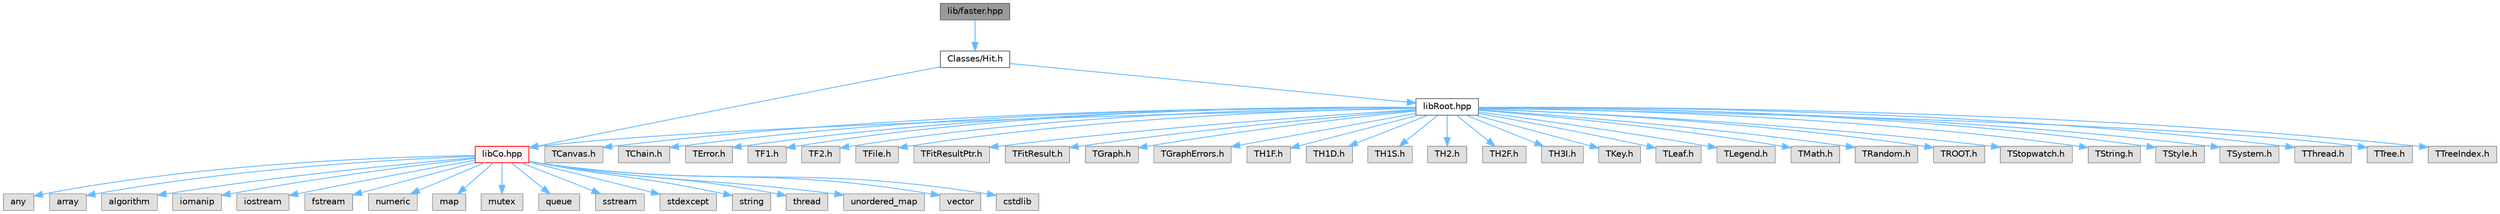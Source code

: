 digraph "lib/faster.hpp"
{
 // LATEX_PDF_SIZE
  bgcolor="transparent";
  edge [fontname=Helvetica,fontsize=10,labelfontname=Helvetica,labelfontsize=10];
  node [fontname=Helvetica,fontsize=10,shape=box,height=0.2,width=0.4];
  Node1 [id="Node000001",label="lib/faster.hpp",height=0.2,width=0.4,color="gray40", fillcolor="grey60", style="filled", fontcolor="black",tooltip=" "];
  Node1 -> Node2 [id="edge1_Node000001_Node000002",color="steelblue1",style="solid",tooltip=" "];
  Node2 [id="Node000002",label="Classes/Hit.h",height=0.2,width=0.4,color="grey40", fillcolor="white", style="filled",URL="$_hit_8h.html",tooltip=" "];
  Node2 -> Node3 [id="edge2_Node000002_Node000003",color="steelblue1",style="solid",tooltip=" "];
  Node3 [id="Node000003",label="libRoot.hpp",height=0.2,width=0.4,color="grey40", fillcolor="white", style="filled",URL="$lib_root_8hpp.html",tooltip=" "];
  Node3 -> Node4 [id="edge3_Node000003_Node000004",color="steelblue1",style="solid",tooltip=" "];
  Node4 [id="Node000004",label="libCo.hpp",height=0.2,width=0.4,color="red", fillcolor="#FFF0F0", style="filled",URL="$lib_co_8hpp.html",tooltip=" "];
  Node4 -> Node5 [id="edge4_Node000004_Node000005",color="steelblue1",style="solid",tooltip=" "];
  Node5 [id="Node000005",label="any",height=0.2,width=0.4,color="grey60", fillcolor="#E0E0E0", style="filled",tooltip=" "];
  Node4 -> Node6 [id="edge5_Node000004_Node000006",color="steelblue1",style="solid",tooltip=" "];
  Node6 [id="Node000006",label="array",height=0.2,width=0.4,color="grey60", fillcolor="#E0E0E0", style="filled",tooltip=" "];
  Node4 -> Node7 [id="edge6_Node000004_Node000007",color="steelblue1",style="solid",tooltip=" "];
  Node7 [id="Node000007",label="algorithm",height=0.2,width=0.4,color="grey60", fillcolor="#E0E0E0", style="filled",tooltip=" "];
  Node4 -> Node8 [id="edge7_Node000004_Node000008",color="steelblue1",style="solid",tooltip=" "];
  Node8 [id="Node000008",label="iomanip",height=0.2,width=0.4,color="grey60", fillcolor="#E0E0E0", style="filled",tooltip=" "];
  Node4 -> Node9 [id="edge8_Node000004_Node000009",color="steelblue1",style="solid",tooltip=" "];
  Node9 [id="Node000009",label="iostream",height=0.2,width=0.4,color="grey60", fillcolor="#E0E0E0", style="filled",tooltip=" "];
  Node4 -> Node10 [id="edge9_Node000004_Node000010",color="steelblue1",style="solid",tooltip=" "];
  Node10 [id="Node000010",label="fstream",height=0.2,width=0.4,color="grey60", fillcolor="#E0E0E0", style="filled",tooltip=" "];
  Node4 -> Node11 [id="edge10_Node000004_Node000011",color="steelblue1",style="solid",tooltip=" "];
  Node11 [id="Node000011",label="numeric",height=0.2,width=0.4,color="grey60", fillcolor="#E0E0E0", style="filled",tooltip=" "];
  Node4 -> Node12 [id="edge11_Node000004_Node000012",color="steelblue1",style="solid",tooltip=" "];
  Node12 [id="Node000012",label="map",height=0.2,width=0.4,color="grey60", fillcolor="#E0E0E0", style="filled",tooltip=" "];
  Node4 -> Node13 [id="edge12_Node000004_Node000013",color="steelblue1",style="solid",tooltip=" "];
  Node13 [id="Node000013",label="mutex",height=0.2,width=0.4,color="grey60", fillcolor="#E0E0E0", style="filled",tooltip=" "];
  Node4 -> Node14 [id="edge13_Node000004_Node000014",color="steelblue1",style="solid",tooltip=" "];
  Node14 [id="Node000014",label="queue",height=0.2,width=0.4,color="grey60", fillcolor="#E0E0E0", style="filled",tooltip=" "];
  Node4 -> Node15 [id="edge14_Node000004_Node000015",color="steelblue1",style="solid",tooltip=" "];
  Node15 [id="Node000015",label="sstream",height=0.2,width=0.4,color="grey60", fillcolor="#E0E0E0", style="filled",tooltip=" "];
  Node4 -> Node16 [id="edge15_Node000004_Node000016",color="steelblue1",style="solid",tooltip=" "];
  Node16 [id="Node000016",label="stdexcept",height=0.2,width=0.4,color="grey60", fillcolor="#E0E0E0", style="filled",tooltip=" "];
  Node4 -> Node17 [id="edge16_Node000004_Node000017",color="steelblue1",style="solid",tooltip=" "];
  Node17 [id="Node000017",label="string",height=0.2,width=0.4,color="grey60", fillcolor="#E0E0E0", style="filled",tooltip=" "];
  Node4 -> Node18 [id="edge17_Node000004_Node000018",color="steelblue1",style="solid",tooltip=" "];
  Node18 [id="Node000018",label="thread",height=0.2,width=0.4,color="grey60", fillcolor="#E0E0E0", style="filled",tooltip=" "];
  Node4 -> Node19 [id="edge18_Node000004_Node000019",color="steelblue1",style="solid",tooltip=" "];
  Node19 [id="Node000019",label="unordered_map",height=0.2,width=0.4,color="grey60", fillcolor="#E0E0E0", style="filled",tooltip=" "];
  Node4 -> Node20 [id="edge19_Node000004_Node000020",color="steelblue1",style="solid",tooltip=" "];
  Node20 [id="Node000020",label="vector",height=0.2,width=0.4,color="grey60", fillcolor="#E0E0E0", style="filled",tooltip=" "];
  Node4 -> Node21 [id="edge20_Node000004_Node000021",color="steelblue1",style="solid",tooltip=" "];
  Node21 [id="Node000021",label="cstdlib",height=0.2,width=0.4,color="grey60", fillcolor="#E0E0E0", style="filled",tooltip=" "];
  Node3 -> Node31 [id="edge21_Node000003_Node000031",color="steelblue1",style="solid",tooltip=" "];
  Node31 [id="Node000031",label="TCanvas.h",height=0.2,width=0.4,color="grey60", fillcolor="#E0E0E0", style="filled",tooltip=" "];
  Node3 -> Node32 [id="edge22_Node000003_Node000032",color="steelblue1",style="solid",tooltip=" "];
  Node32 [id="Node000032",label="TChain.h",height=0.2,width=0.4,color="grey60", fillcolor="#E0E0E0", style="filled",tooltip=" "];
  Node3 -> Node33 [id="edge23_Node000003_Node000033",color="steelblue1",style="solid",tooltip=" "];
  Node33 [id="Node000033",label="TError.h",height=0.2,width=0.4,color="grey60", fillcolor="#E0E0E0", style="filled",tooltip=" "];
  Node3 -> Node34 [id="edge24_Node000003_Node000034",color="steelblue1",style="solid",tooltip=" "];
  Node34 [id="Node000034",label="TF1.h",height=0.2,width=0.4,color="grey60", fillcolor="#E0E0E0", style="filled",tooltip=" "];
  Node3 -> Node35 [id="edge25_Node000003_Node000035",color="steelblue1",style="solid",tooltip=" "];
  Node35 [id="Node000035",label="TF2.h",height=0.2,width=0.4,color="grey60", fillcolor="#E0E0E0", style="filled",tooltip=" "];
  Node3 -> Node36 [id="edge26_Node000003_Node000036",color="steelblue1",style="solid",tooltip=" "];
  Node36 [id="Node000036",label="TFile.h",height=0.2,width=0.4,color="grey60", fillcolor="#E0E0E0", style="filled",tooltip=" "];
  Node3 -> Node37 [id="edge27_Node000003_Node000037",color="steelblue1",style="solid",tooltip=" "];
  Node37 [id="Node000037",label="TFitResultPtr.h",height=0.2,width=0.4,color="grey60", fillcolor="#E0E0E0", style="filled",tooltip=" "];
  Node3 -> Node38 [id="edge28_Node000003_Node000038",color="steelblue1",style="solid",tooltip=" "];
  Node38 [id="Node000038",label="TFitResult.h",height=0.2,width=0.4,color="grey60", fillcolor="#E0E0E0", style="filled",tooltip=" "];
  Node3 -> Node39 [id="edge29_Node000003_Node000039",color="steelblue1",style="solid",tooltip=" "];
  Node39 [id="Node000039",label="TGraph.h",height=0.2,width=0.4,color="grey60", fillcolor="#E0E0E0", style="filled",tooltip=" "];
  Node3 -> Node40 [id="edge30_Node000003_Node000040",color="steelblue1",style="solid",tooltip=" "];
  Node40 [id="Node000040",label="TGraphErrors.h",height=0.2,width=0.4,color="grey60", fillcolor="#E0E0E0", style="filled",tooltip=" "];
  Node3 -> Node41 [id="edge31_Node000003_Node000041",color="steelblue1",style="solid",tooltip=" "];
  Node41 [id="Node000041",label="TH1F.h",height=0.2,width=0.4,color="grey60", fillcolor="#E0E0E0", style="filled",tooltip=" "];
  Node3 -> Node42 [id="edge32_Node000003_Node000042",color="steelblue1",style="solid",tooltip=" "];
  Node42 [id="Node000042",label="TH1D.h",height=0.2,width=0.4,color="grey60", fillcolor="#E0E0E0", style="filled",tooltip=" "];
  Node3 -> Node43 [id="edge33_Node000003_Node000043",color="steelblue1",style="solid",tooltip=" "];
  Node43 [id="Node000043",label="TH1S.h",height=0.2,width=0.4,color="grey60", fillcolor="#E0E0E0", style="filled",tooltip=" "];
  Node3 -> Node44 [id="edge34_Node000003_Node000044",color="steelblue1",style="solid",tooltip=" "];
  Node44 [id="Node000044",label="TH2.h",height=0.2,width=0.4,color="grey60", fillcolor="#E0E0E0", style="filled",tooltip=" "];
  Node3 -> Node45 [id="edge35_Node000003_Node000045",color="steelblue1",style="solid",tooltip=" "];
  Node45 [id="Node000045",label="TH2F.h",height=0.2,width=0.4,color="grey60", fillcolor="#E0E0E0", style="filled",tooltip=" "];
  Node3 -> Node46 [id="edge36_Node000003_Node000046",color="steelblue1",style="solid",tooltip=" "];
  Node46 [id="Node000046",label="TH3I.h",height=0.2,width=0.4,color="grey60", fillcolor="#E0E0E0", style="filled",tooltip=" "];
  Node3 -> Node47 [id="edge37_Node000003_Node000047",color="steelblue1",style="solid",tooltip=" "];
  Node47 [id="Node000047",label="TKey.h",height=0.2,width=0.4,color="grey60", fillcolor="#E0E0E0", style="filled",tooltip=" "];
  Node3 -> Node48 [id="edge38_Node000003_Node000048",color="steelblue1",style="solid",tooltip=" "];
  Node48 [id="Node000048",label="TLeaf.h",height=0.2,width=0.4,color="grey60", fillcolor="#E0E0E0", style="filled",tooltip=" "];
  Node3 -> Node49 [id="edge39_Node000003_Node000049",color="steelblue1",style="solid",tooltip=" "];
  Node49 [id="Node000049",label="TLegend.h",height=0.2,width=0.4,color="grey60", fillcolor="#E0E0E0", style="filled",tooltip=" "];
  Node3 -> Node50 [id="edge40_Node000003_Node000050",color="steelblue1",style="solid",tooltip=" "];
  Node50 [id="Node000050",label="TMath.h",height=0.2,width=0.4,color="grey60", fillcolor="#E0E0E0", style="filled",tooltip=" "];
  Node3 -> Node51 [id="edge41_Node000003_Node000051",color="steelblue1",style="solid",tooltip=" "];
  Node51 [id="Node000051",label="TRandom.h",height=0.2,width=0.4,color="grey60", fillcolor="#E0E0E0", style="filled",tooltip=" "];
  Node3 -> Node52 [id="edge42_Node000003_Node000052",color="steelblue1",style="solid",tooltip=" "];
  Node52 [id="Node000052",label="TROOT.h",height=0.2,width=0.4,color="grey60", fillcolor="#E0E0E0", style="filled",tooltip=" "];
  Node3 -> Node53 [id="edge43_Node000003_Node000053",color="steelblue1",style="solid",tooltip=" "];
  Node53 [id="Node000053",label="TStopwatch.h",height=0.2,width=0.4,color="grey60", fillcolor="#E0E0E0", style="filled",tooltip=" "];
  Node3 -> Node54 [id="edge44_Node000003_Node000054",color="steelblue1",style="solid",tooltip=" "];
  Node54 [id="Node000054",label="TString.h",height=0.2,width=0.4,color="grey60", fillcolor="#E0E0E0", style="filled",tooltip=" "];
  Node3 -> Node55 [id="edge45_Node000003_Node000055",color="steelblue1",style="solid",tooltip=" "];
  Node55 [id="Node000055",label="TStyle.h",height=0.2,width=0.4,color="grey60", fillcolor="#E0E0E0", style="filled",tooltip=" "];
  Node3 -> Node56 [id="edge46_Node000003_Node000056",color="steelblue1",style="solid",tooltip=" "];
  Node56 [id="Node000056",label="TSystem.h",height=0.2,width=0.4,color="grey60", fillcolor="#E0E0E0", style="filled",tooltip=" "];
  Node3 -> Node57 [id="edge47_Node000003_Node000057",color="steelblue1",style="solid",tooltip=" "];
  Node57 [id="Node000057",label="TThread.h",height=0.2,width=0.4,color="grey60", fillcolor="#E0E0E0", style="filled",tooltip=" "];
  Node3 -> Node58 [id="edge48_Node000003_Node000058",color="steelblue1",style="solid",tooltip=" "];
  Node58 [id="Node000058",label="TTree.h",height=0.2,width=0.4,color="grey60", fillcolor="#E0E0E0", style="filled",tooltip=" "];
  Node3 -> Node59 [id="edge49_Node000003_Node000059",color="steelblue1",style="solid",tooltip=" "];
  Node59 [id="Node000059",label="TTreeIndex.h",height=0.2,width=0.4,color="grey60", fillcolor="#E0E0E0", style="filled",tooltip=" "];
  Node2 -> Node4 [id="edge50_Node000002_Node000004",color="steelblue1",style="solid",tooltip=" "];
}
